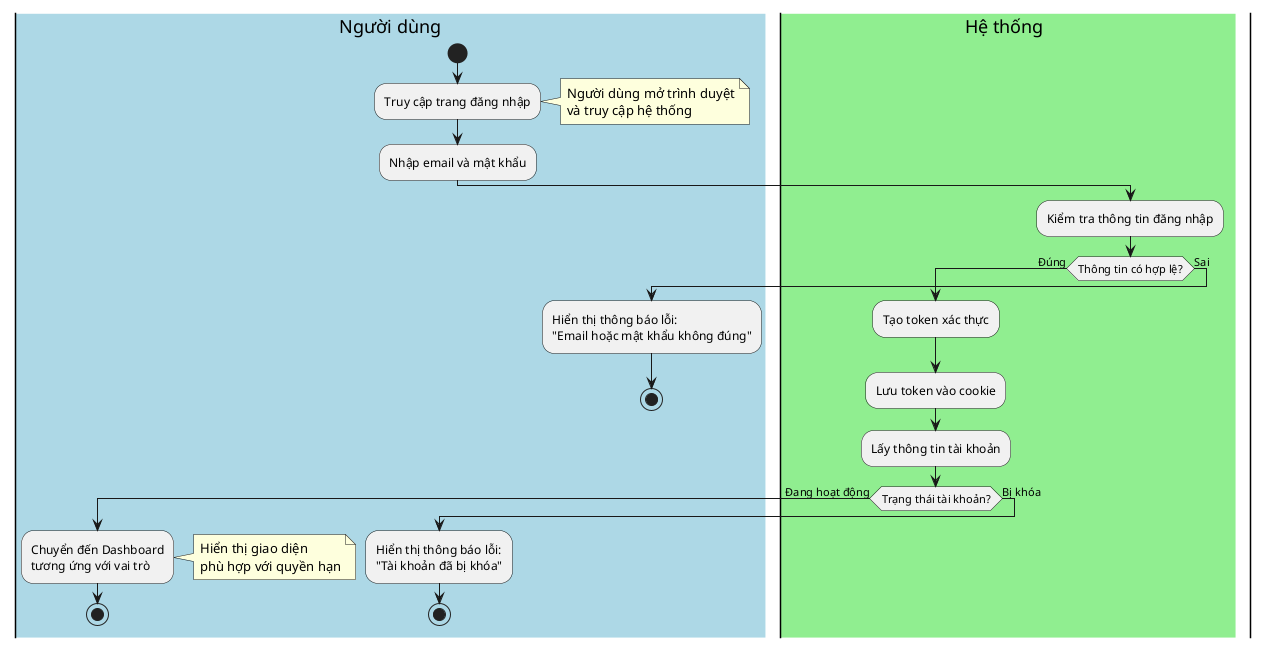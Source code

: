 @startuml Activity - Đăng nhập hệ thống

skinparam ActivityDiagramTitleFontSize 16
skinparam swimlaneWidth same

|#LightBlue|Người dùng|
start

:Truy cập trang đăng nhập;

note right: Người dùng mở trình duyệt\nvà truy cập hệ thống

:Nhập email và mật khẩu;

|#LightGreen|Hệ thống|

:Kiểm tra thông tin đăng nhập;

if (Thông tin có hợp lệ?) then (Đúng)
  
  :Tạo token xác thực;
  
  :Lưu token vào cookie;
  
  :Lấy thông tin tài khoản;
  
  if (Trạng thái tài khoản?) then (Đang hoạt động)
    
    |#LightBlue|Người dùng|
    
    :Chuyển đến Dashboard\ntương ứng với vai trò;
    
    note right: Hiển thị giao diện\nphù hợp với quyền hạn
    
    stop
    
  else (Bị khóa)
    
    :Hiển thị thông báo lỗi:\n"Tài khoản đã bị khóa";
    
    stop
    
  endif
  
else (Sai)
  
  :Hiển thị thông báo lỗi:\n"Email hoặc mật khẩu không đúng";
  
  stop
  
endif

@enduml
